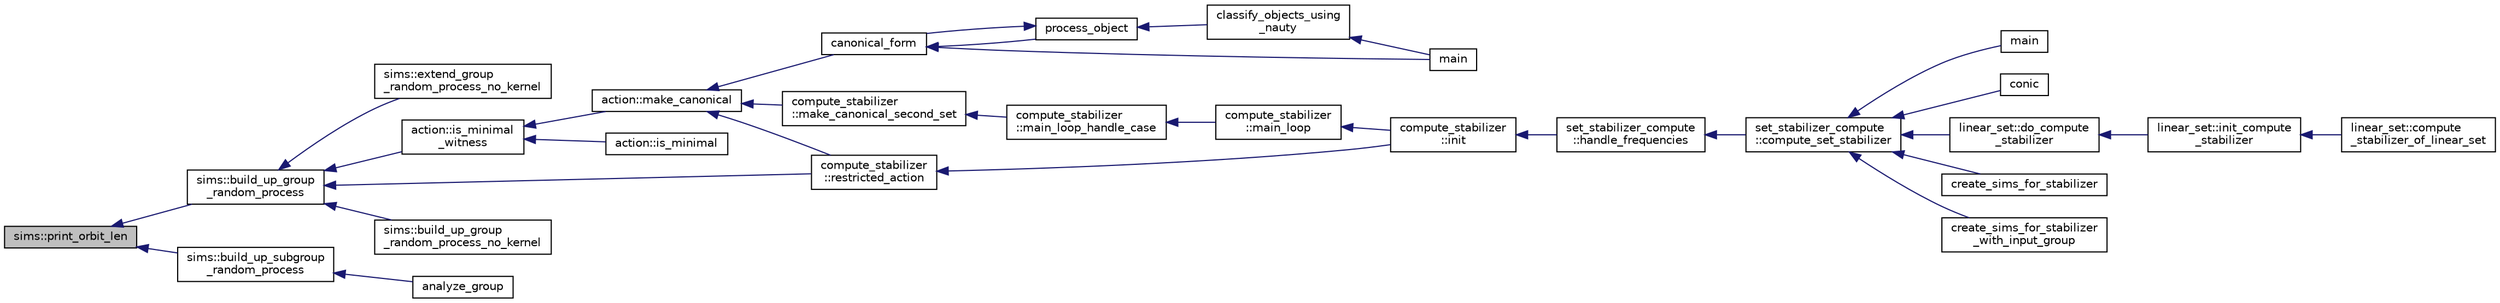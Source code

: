 digraph "sims::print_orbit_len"
{
  edge [fontname="Helvetica",fontsize="10",labelfontname="Helvetica",labelfontsize="10"];
  node [fontname="Helvetica",fontsize="10",shape=record];
  rankdir="LR";
  Node9436 [label="sims::print_orbit_len",height=0.2,width=0.4,color="black", fillcolor="grey75", style="filled", fontcolor="black"];
  Node9436 -> Node9437 [dir="back",color="midnightblue",fontsize="10",style="solid",fontname="Helvetica"];
  Node9437 [label="sims::build_up_group\l_random_process",height=0.2,width=0.4,color="black", fillcolor="white", style="filled",URL="$d9/df3/classsims.html#afde54d656304b5a92459615f2690ea64"];
  Node9437 -> Node9438 [dir="back",color="midnightblue",fontsize="10",style="solid",fontname="Helvetica"];
  Node9438 [label="action::is_minimal\l_witness",height=0.2,width=0.4,color="black", fillcolor="white", style="filled",URL="$d2/d86/classaction.html#aabf5ea4227f124eac2badc5d5225e220"];
  Node9438 -> Node9439 [dir="back",color="midnightblue",fontsize="10",style="solid",fontname="Helvetica"];
  Node9439 [label="action::is_minimal",height=0.2,width=0.4,color="black", fillcolor="white", style="filled",URL="$d2/d86/classaction.html#a1905e4012d6352a0337f6ee25ef3a875"];
  Node9438 -> Node9440 [dir="back",color="midnightblue",fontsize="10",style="solid",fontname="Helvetica"];
  Node9440 [label="action::make_canonical",height=0.2,width=0.4,color="black", fillcolor="white", style="filled",URL="$d2/d86/classaction.html#ae20ff0b8d092d2eddf9b661fb8821fd2"];
  Node9440 -> Node9441 [dir="back",color="midnightblue",fontsize="10",style="solid",fontname="Helvetica"];
  Node9441 [label="canonical_form",height=0.2,width=0.4,color="black", fillcolor="white", style="filled",URL="$d0/de6/projective__space__main_8_c.html#a5f0f6b71cd402c5b41240c420e533e60"];
  Node9441 -> Node9442 [dir="back",color="midnightblue",fontsize="10",style="solid",fontname="Helvetica"];
  Node9442 [label="main",height=0.2,width=0.4,color="black", fillcolor="white", style="filled",URL="$d0/de6/projective__space__main_8_c.html#a3c04138a5bfe5d72780bb7e82a18e627"];
  Node9441 -> Node9443 [dir="back",color="midnightblue",fontsize="10",style="solid",fontname="Helvetica"];
  Node9443 [label="process_object",height=0.2,width=0.4,color="black", fillcolor="white", style="filled",URL="$d0/de6/projective__space__main_8_c.html#a63a6b06bd2a9a9c50ed710271f4d5530"];
  Node9443 -> Node9441 [dir="back",color="midnightblue",fontsize="10",style="solid",fontname="Helvetica"];
  Node9443 -> Node9444 [dir="back",color="midnightblue",fontsize="10",style="solid",fontname="Helvetica"];
  Node9444 [label="classify_objects_using\l_nauty",height=0.2,width=0.4,color="black", fillcolor="white", style="filled",URL="$d0/de6/projective__space__main_8_c.html#a32275eacc4bdda93b2b34c2a9217a088"];
  Node9444 -> Node9442 [dir="back",color="midnightblue",fontsize="10",style="solid",fontname="Helvetica"];
  Node9440 -> Node9445 [dir="back",color="midnightblue",fontsize="10",style="solid",fontname="Helvetica"];
  Node9445 [label="compute_stabilizer\l::restricted_action",height=0.2,width=0.4,color="black", fillcolor="white", style="filled",URL="$d8/d30/classcompute__stabilizer.html#a895df470da0ac14f812c3c4b6f2280b9"];
  Node9445 -> Node9446 [dir="back",color="midnightblue",fontsize="10",style="solid",fontname="Helvetica"];
  Node9446 [label="compute_stabilizer\l::init",height=0.2,width=0.4,color="black", fillcolor="white", style="filled",URL="$d8/d30/classcompute__stabilizer.html#a36a1729430f317a65559220a8206a7d7"];
  Node9446 -> Node9447 [dir="back",color="midnightblue",fontsize="10",style="solid",fontname="Helvetica"];
  Node9447 [label="set_stabilizer_compute\l::handle_frequencies",height=0.2,width=0.4,color="black", fillcolor="white", style="filled",URL="$d8/dc6/classset__stabilizer__compute.html#a247c31bc3f19f22dadbfd7607cbaaa78"];
  Node9447 -> Node9448 [dir="back",color="midnightblue",fontsize="10",style="solid",fontname="Helvetica"];
  Node9448 [label="set_stabilizer_compute\l::compute_set_stabilizer",height=0.2,width=0.4,color="black", fillcolor="white", style="filled",URL="$d8/dc6/classset__stabilizer__compute.html#ad4f92074322e98c7cd0ed5d4f8486b76"];
  Node9448 -> Node9449 [dir="back",color="midnightblue",fontsize="10",style="solid",fontname="Helvetica"];
  Node9449 [label="main",height=0.2,width=0.4,color="black", fillcolor="white", style="filled",URL="$db/d67/test__hyperoval_8_c.html#a3c04138a5bfe5d72780bb7e82a18e627"];
  Node9448 -> Node9450 [dir="back",color="midnightblue",fontsize="10",style="solid",fontname="Helvetica"];
  Node9450 [label="conic",height=0.2,width=0.4,color="black", fillcolor="white", style="filled",URL="$d4/de8/conic_8_c.html#a96def9474b981a9d5831a9b48d85d652"];
  Node9448 -> Node9451 [dir="back",color="midnightblue",fontsize="10",style="solid",fontname="Helvetica"];
  Node9451 [label="linear_set::do_compute\l_stabilizer",height=0.2,width=0.4,color="black", fillcolor="white", style="filled",URL="$dd/d86/classlinear__set.html#ae8f58ded28fb5370f4459cca42b7463b"];
  Node9451 -> Node9452 [dir="back",color="midnightblue",fontsize="10",style="solid",fontname="Helvetica"];
  Node9452 [label="linear_set::init_compute\l_stabilizer",height=0.2,width=0.4,color="black", fillcolor="white", style="filled",URL="$dd/d86/classlinear__set.html#a0cc3eaec1896fdc977b62e94623b055b"];
  Node9452 -> Node9453 [dir="back",color="midnightblue",fontsize="10",style="solid",fontname="Helvetica"];
  Node9453 [label="linear_set::compute\l_stabilizer_of_linear_set",height=0.2,width=0.4,color="black", fillcolor="white", style="filled",URL="$dd/d86/classlinear__set.html#a098a133edfbaae0fd347a69c50bdbee2"];
  Node9448 -> Node9454 [dir="back",color="midnightblue",fontsize="10",style="solid",fontname="Helvetica"];
  Node9454 [label="create_sims_for_stabilizer",height=0.2,width=0.4,color="black", fillcolor="white", style="filled",URL="$d0/d76/tl__algebra__and__number__theory_8h.html#af2c67d225072549409be710ac3cd30f8"];
  Node9448 -> Node9455 [dir="back",color="midnightblue",fontsize="10",style="solid",fontname="Helvetica"];
  Node9455 [label="create_sims_for_stabilizer\l_with_input_group",height=0.2,width=0.4,color="black", fillcolor="white", style="filled",URL="$d0/d76/tl__algebra__and__number__theory_8h.html#af5482567a8d6ba5c2fe593bf6f7f9a0f"];
  Node9440 -> Node9456 [dir="back",color="midnightblue",fontsize="10",style="solid",fontname="Helvetica"];
  Node9456 [label="compute_stabilizer\l::make_canonical_second_set",height=0.2,width=0.4,color="black", fillcolor="white", style="filled",URL="$d8/d30/classcompute__stabilizer.html#aa33f9b1e4823afd5196eec36d3082084"];
  Node9456 -> Node9457 [dir="back",color="midnightblue",fontsize="10",style="solid",fontname="Helvetica"];
  Node9457 [label="compute_stabilizer\l::main_loop_handle_case",height=0.2,width=0.4,color="black", fillcolor="white", style="filled",URL="$d8/d30/classcompute__stabilizer.html#a040fb5c6ad50133c5a16a35ed5b2ecc4"];
  Node9457 -> Node9458 [dir="back",color="midnightblue",fontsize="10",style="solid",fontname="Helvetica"];
  Node9458 [label="compute_stabilizer\l::main_loop",height=0.2,width=0.4,color="black", fillcolor="white", style="filled",URL="$d8/d30/classcompute__stabilizer.html#ae8615a28e0494704450689b6ea0b7ca2"];
  Node9458 -> Node9446 [dir="back",color="midnightblue",fontsize="10",style="solid",fontname="Helvetica"];
  Node9437 -> Node9459 [dir="back",color="midnightblue",fontsize="10",style="solid",fontname="Helvetica"];
  Node9459 [label="sims::build_up_group\l_random_process_no_kernel",height=0.2,width=0.4,color="black", fillcolor="white", style="filled",URL="$d9/df3/classsims.html#a33747471a3e1ebdee59aff4edde62669"];
  Node9437 -> Node9460 [dir="back",color="midnightblue",fontsize="10",style="solid",fontname="Helvetica"];
  Node9460 [label="sims::extend_group\l_random_process_no_kernel",height=0.2,width=0.4,color="black", fillcolor="white", style="filled",URL="$d9/df3/classsims.html#a20958fd83e43b33c009e873b9df2fa11"];
  Node9437 -> Node9445 [dir="back",color="midnightblue",fontsize="10",style="solid",fontname="Helvetica"];
  Node9436 -> Node9461 [dir="back",color="midnightblue",fontsize="10",style="solid",fontname="Helvetica"];
  Node9461 [label="sims::build_up_subgroup\l_random_process",height=0.2,width=0.4,color="black", fillcolor="white", style="filled",URL="$d9/df3/classsims.html#abd2e45239922c514c61c6ac523b72af0"];
  Node9461 -> Node9462 [dir="back",color="midnightblue",fontsize="10",style="solid",fontname="Helvetica"];
  Node9462 [label="analyze_group",height=0.2,width=0.4,color="black", fillcolor="white", style="filled",URL="$d0/d76/tl__algebra__and__number__theory_8h.html#acc445ef9d19e7fe78fbe1a057328958e"];
}
